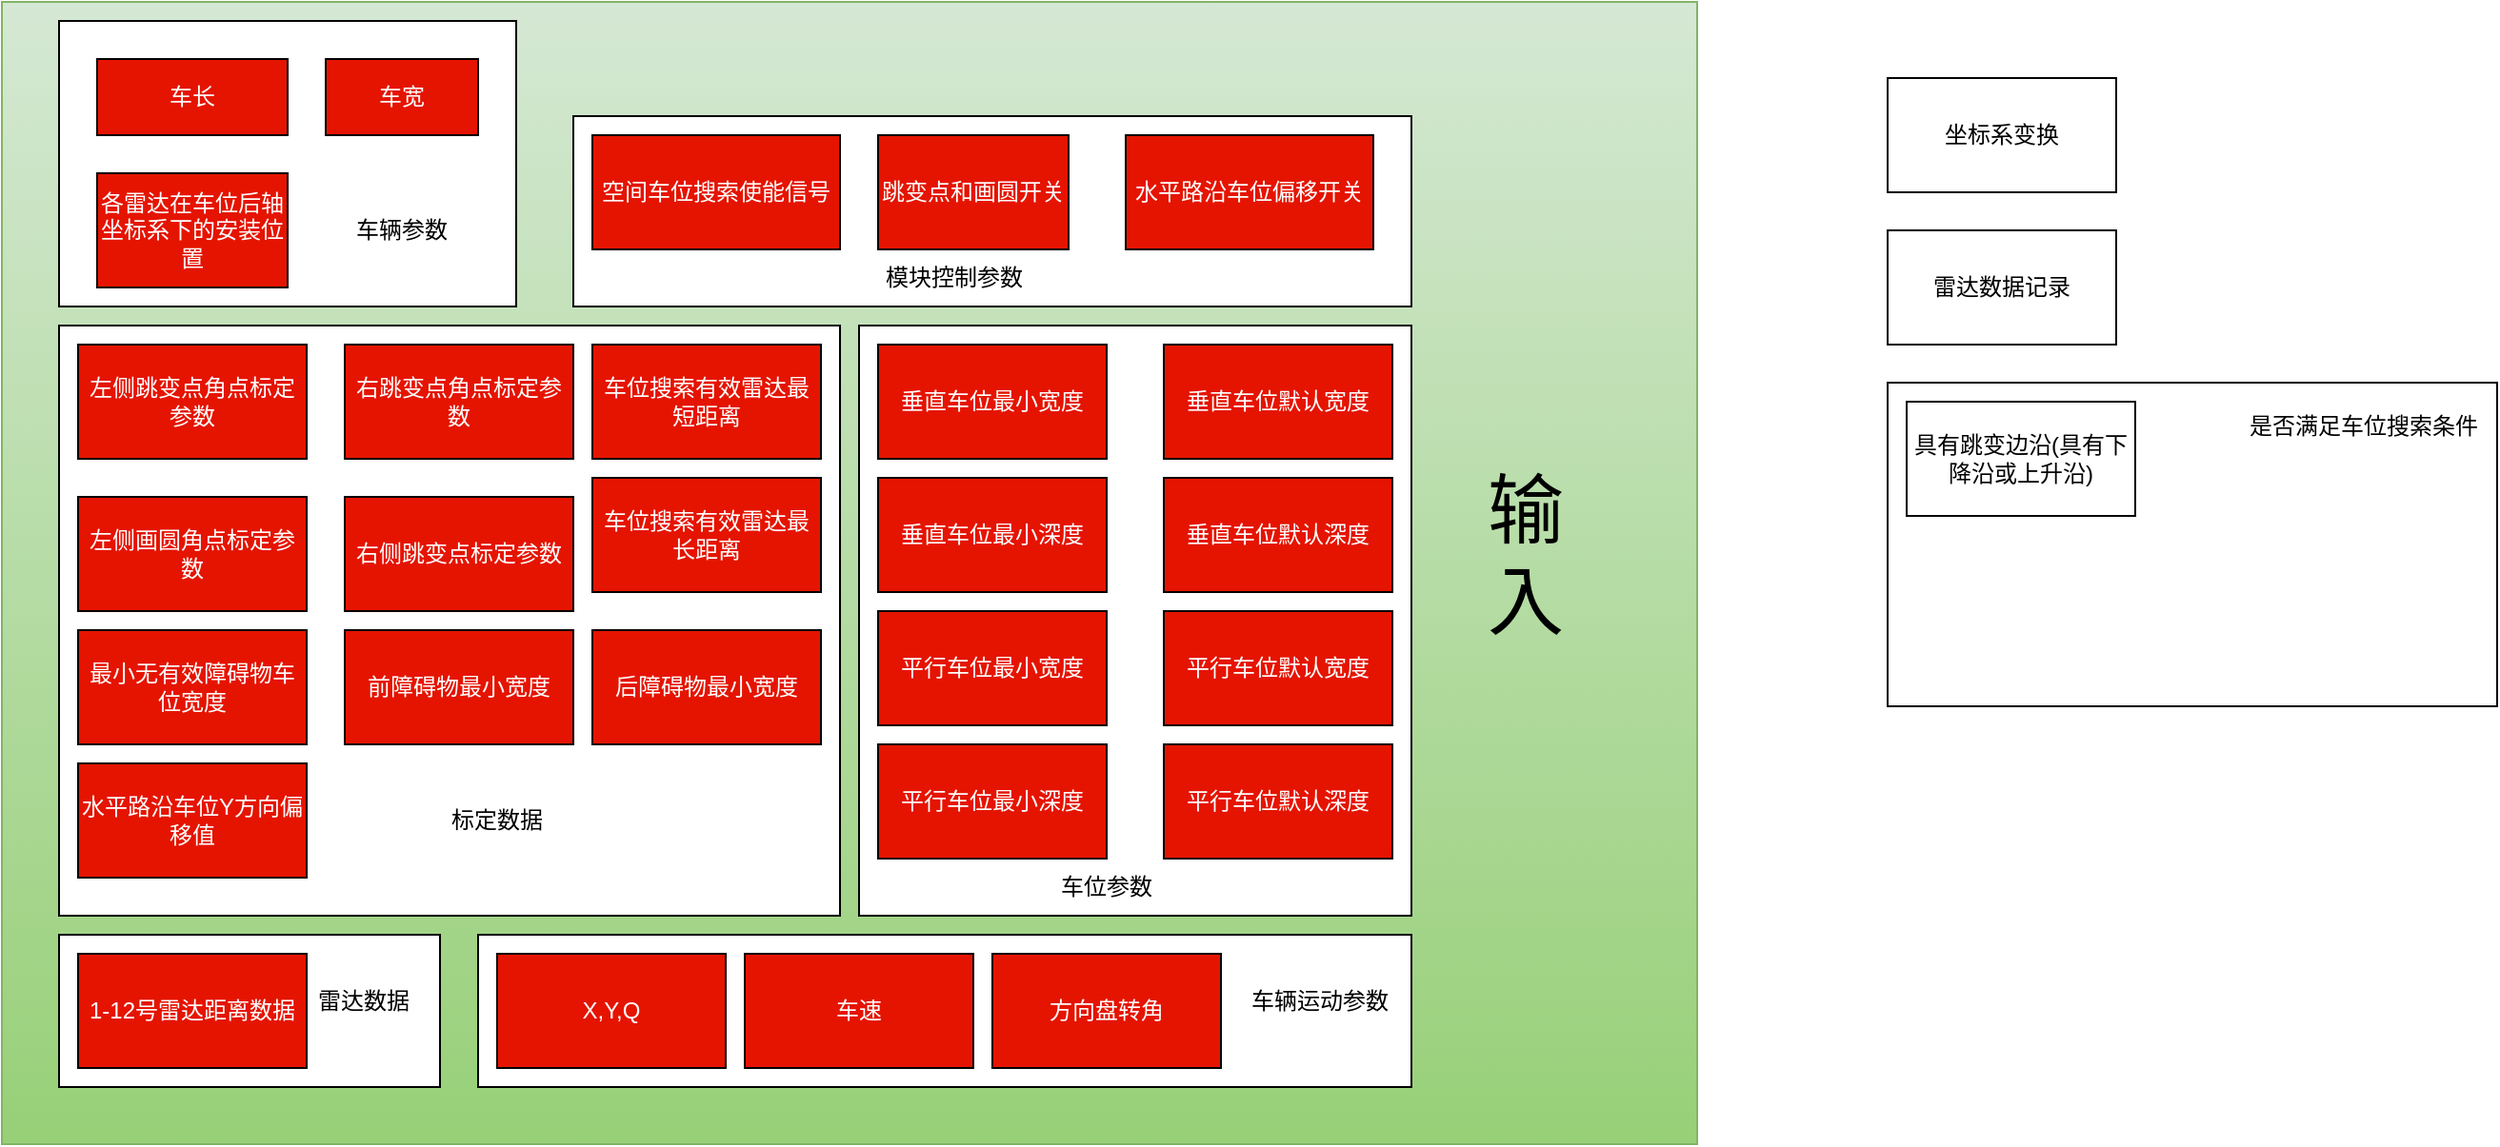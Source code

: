 <mxfile version="21.0.6" type="github" pages="4">
  <diagram name="空间车位搜索" id="rTubMK2wZoEOYcJF3hK4">
    <mxGraphModel dx="1424" dy="720" grid="1" gridSize="10" guides="1" tooltips="1" connect="1" arrows="1" fold="1" page="1" pageScale="1" pageWidth="827" pageHeight="1169" math="0" shadow="0">
      <root>
        <mxCell id="0" />
        <mxCell id="1" parent="0" />
        <mxCell id="_BkGIYK7mURFWtTrtGZU-67" value="" style="rounded=0;whiteSpace=wrap;html=1;fillColor=#d5e8d4;strokeColor=#82b366;gradientColor=#97d077;" vertex="1" parent="1">
          <mxGeometry x="210" width="890" height="600" as="geometry" />
        </mxCell>
        <mxCell id="_BkGIYK7mURFWtTrtGZU-66" value="" style="group" vertex="1" connectable="0" parent="1">
          <mxGeometry x="240" y="10" width="710" height="560" as="geometry" />
        </mxCell>
        <mxCell id="_BkGIYK7mURFWtTrtGZU-1" value="" style="rounded=0;whiteSpace=wrap;html=1;" vertex="1" parent="_BkGIYK7mURFWtTrtGZU-66">
          <mxGeometry width="240" height="150" as="geometry" />
        </mxCell>
        <mxCell id="_BkGIYK7mURFWtTrtGZU-8" value="车长" style="rounded=0;whiteSpace=wrap;html=1;fillColor=#e51400;fontColor=#ffffff;strokeColor=default;strokeWidth=1;" vertex="1" parent="_BkGIYK7mURFWtTrtGZU-66">
          <mxGeometry x="20" y="20" width="100" height="40" as="geometry" />
        </mxCell>
        <mxCell id="_BkGIYK7mURFWtTrtGZU-9" value="车宽" style="rounded=0;whiteSpace=wrap;html=1;fillColor=#e51400;fontColor=#ffffff;strokeColor=#000000;strokeWidth=1;" vertex="1" parent="_BkGIYK7mURFWtTrtGZU-66">
          <mxGeometry x="140" y="20" width="80" height="40" as="geometry" />
        </mxCell>
        <mxCell id="_BkGIYK7mURFWtTrtGZU-10" value="各雷达在车位后轴坐标系下的安装位置" style="rounded=0;whiteSpace=wrap;html=1;fillColor=#e51400;fontColor=#ffffff;strokeColor=#000000;" vertex="1" parent="_BkGIYK7mURFWtTrtGZU-66">
          <mxGeometry x="20" y="80" width="100" height="60" as="geometry" />
        </mxCell>
        <mxCell id="_BkGIYK7mURFWtTrtGZU-11" value="车辆参数" style="text;html=1;strokeColor=none;fillColor=none;align=center;verticalAlign=middle;whiteSpace=wrap;rounded=0;" vertex="1" parent="_BkGIYK7mURFWtTrtGZU-66">
          <mxGeometry x="150" y="95" width="60" height="30" as="geometry" />
        </mxCell>
        <mxCell id="_BkGIYK7mURFWtTrtGZU-58" value="" style="group" vertex="1" connectable="0" parent="_BkGIYK7mURFWtTrtGZU-66">
          <mxGeometry x="270" y="50" width="440" height="100" as="geometry" />
        </mxCell>
        <mxCell id="_BkGIYK7mURFWtTrtGZU-2" value="" style="rounded=0;whiteSpace=wrap;html=1;" vertex="1" parent="_BkGIYK7mURFWtTrtGZU-58">
          <mxGeometry width="440" height="100" as="geometry" />
        </mxCell>
        <mxCell id="_BkGIYK7mURFWtTrtGZU-12" value="空间车位搜索使能信号" style="rounded=0;whiteSpace=wrap;html=1;fillColor=#e51400;fontColor=#ffffff;strokeColor=#000000;" vertex="1" parent="_BkGIYK7mURFWtTrtGZU-58">
          <mxGeometry x="10" y="10" width="130" height="60" as="geometry" />
        </mxCell>
        <mxCell id="_BkGIYK7mURFWtTrtGZU-13" value="模块控制参数" style="text;html=1;strokeColor=none;fillColor=none;align=center;verticalAlign=middle;whiteSpace=wrap;rounded=0;" vertex="1" parent="_BkGIYK7mURFWtTrtGZU-58">
          <mxGeometry x="160" y="70" width="80" height="30" as="geometry" />
        </mxCell>
        <mxCell id="_BkGIYK7mURFWtTrtGZU-15" value="跳变点和画圆开关" style="rounded=0;whiteSpace=wrap;html=1;fillColor=#e51400;fontColor=#ffffff;strokeColor=#000000;" vertex="1" parent="_BkGIYK7mURFWtTrtGZU-58">
          <mxGeometry x="160" y="10" width="100" height="60" as="geometry" />
        </mxCell>
        <mxCell id="_BkGIYK7mURFWtTrtGZU-28" value="水平路沿车位偏移开关" style="rounded=0;whiteSpace=wrap;html=1;fillColor=#e51400;fontColor=#ffffff;strokeColor=#000000;" vertex="1" parent="_BkGIYK7mURFWtTrtGZU-58">
          <mxGeometry x="290" y="10" width="130" height="60" as="geometry" />
        </mxCell>
        <mxCell id="_BkGIYK7mURFWtTrtGZU-59" value="" style="group" vertex="1" connectable="0" parent="_BkGIYK7mURFWtTrtGZU-66">
          <mxGeometry y="160" width="410" height="310" as="geometry" />
        </mxCell>
        <mxCell id="_BkGIYK7mURFWtTrtGZU-19" value="" style="rounded=0;whiteSpace=wrap;html=1;" vertex="1" parent="_BkGIYK7mURFWtTrtGZU-59">
          <mxGeometry width="410" height="310" as="geometry" />
        </mxCell>
        <mxCell id="_BkGIYK7mURFWtTrtGZU-14" value="左侧跳变点角点标定参数" style="rounded=0;whiteSpace=wrap;html=1;fillColor=#e51400;fontColor=#ffffff;strokeColor=#000000;" vertex="1" parent="_BkGIYK7mURFWtTrtGZU-59">
          <mxGeometry x="10" y="10" width="120" height="60" as="geometry" />
        </mxCell>
        <mxCell id="_BkGIYK7mURFWtTrtGZU-16" value="右跳变点角点标定参数" style="rounded=0;whiteSpace=wrap;html=1;fillColor=#e51400;fontColor=#ffffff;strokeColor=#000000;" vertex="1" parent="_BkGIYK7mURFWtTrtGZU-59">
          <mxGeometry x="150" y="10" width="120" height="60" as="geometry" />
        </mxCell>
        <mxCell id="_BkGIYK7mURFWtTrtGZU-17" value="左侧画圆角点标定参数" style="rounded=0;whiteSpace=wrap;html=1;fillColor=#e51400;fontColor=#ffffff;strokeColor=#000000;" vertex="1" parent="_BkGIYK7mURFWtTrtGZU-59">
          <mxGeometry x="10" y="90" width="120" height="60" as="geometry" />
        </mxCell>
        <mxCell id="_BkGIYK7mURFWtTrtGZU-18" value="右侧跳变点标定参数" style="rounded=0;whiteSpace=wrap;html=1;fillColor=#e51400;fontColor=#ffffff;strokeColor=#000000;" vertex="1" parent="_BkGIYK7mURFWtTrtGZU-59">
          <mxGeometry x="150" y="90" width="120" height="60" as="geometry" />
        </mxCell>
        <mxCell id="_BkGIYK7mURFWtTrtGZU-20" value="标定数据" style="text;html=1;strokeColor=none;fillColor=none;align=center;verticalAlign=middle;whiteSpace=wrap;rounded=0;" vertex="1" parent="_BkGIYK7mURFWtTrtGZU-59">
          <mxGeometry x="200" y="245" width="60" height="30" as="geometry" />
        </mxCell>
        <mxCell id="_BkGIYK7mURFWtTrtGZU-23" value="最小无有效障碍物车位宽度" style="rounded=0;whiteSpace=wrap;html=1;fillColor=#e51400;fontColor=#ffffff;strokeColor=#000000;" vertex="1" parent="_BkGIYK7mURFWtTrtGZU-59">
          <mxGeometry x="10" y="160" width="120" height="60" as="geometry" />
        </mxCell>
        <mxCell id="_BkGIYK7mURFWtTrtGZU-24" value="前障碍物最小宽度" style="rounded=0;whiteSpace=wrap;html=1;fillColor=#e51400;fontColor=#ffffff;strokeColor=#000000;" vertex="1" parent="_BkGIYK7mURFWtTrtGZU-59">
          <mxGeometry x="150" y="160" width="120" height="60" as="geometry" />
        </mxCell>
        <mxCell id="_BkGIYK7mURFWtTrtGZU-25" value="后障碍物最小宽度" style="rounded=0;whiteSpace=wrap;html=1;fillColor=#e51400;fontColor=#ffffff;strokeColor=#000000;" vertex="1" parent="_BkGIYK7mURFWtTrtGZU-59">
          <mxGeometry x="280" y="160" width="120" height="60" as="geometry" />
        </mxCell>
        <mxCell id="_BkGIYK7mURFWtTrtGZU-26" value="车位搜索有效雷达最短距离" style="rounded=0;whiteSpace=wrap;html=1;fillColor=#e51400;fontColor=#ffffff;strokeColor=#000000;" vertex="1" parent="_BkGIYK7mURFWtTrtGZU-59">
          <mxGeometry x="280" y="10" width="120" height="60" as="geometry" />
        </mxCell>
        <mxCell id="_BkGIYK7mURFWtTrtGZU-27" value="车位搜索有效雷达最长距离" style="rounded=0;whiteSpace=wrap;html=1;fillColor=#e51400;fontColor=#ffffff;strokeColor=#000000;" vertex="1" parent="_BkGIYK7mURFWtTrtGZU-59">
          <mxGeometry x="280" y="80" width="120" height="60" as="geometry" />
        </mxCell>
        <mxCell id="_BkGIYK7mURFWtTrtGZU-30" value="水平路沿车位Y方向偏移值" style="rounded=0;whiteSpace=wrap;html=1;fillColor=#e51400;fontColor=#ffffff;strokeColor=#000000;" vertex="1" parent="_BkGIYK7mURFWtTrtGZU-59">
          <mxGeometry x="10" y="230" width="120" height="60" as="geometry" />
        </mxCell>
        <mxCell id="_BkGIYK7mURFWtTrtGZU-44" value="" style="rounded=0;whiteSpace=wrap;html=1;" vertex="1" parent="_BkGIYK7mURFWtTrtGZU-66">
          <mxGeometry x="420" y="160" width="290" height="310" as="geometry" />
        </mxCell>
        <mxCell id="_BkGIYK7mURFWtTrtGZU-32" value="垂直车位最小宽度" style="rounded=0;whiteSpace=wrap;html=1;fillColor=#e51400;fontColor=#ffffff;strokeColor=#000000;" vertex="1" parent="_BkGIYK7mURFWtTrtGZU-66">
          <mxGeometry x="430" y="170" width="120" height="60" as="geometry" />
        </mxCell>
        <mxCell id="_BkGIYK7mURFWtTrtGZU-34" value="垂直车位默认宽度" style="rounded=0;whiteSpace=wrap;html=1;fillColor=#e51400;fontColor=#ffffff;strokeColor=#000000;" vertex="1" parent="_BkGIYK7mURFWtTrtGZU-66">
          <mxGeometry x="580" y="170" width="120" height="60" as="geometry" />
        </mxCell>
        <mxCell id="_BkGIYK7mURFWtTrtGZU-35" value="平行车位最小宽度" style="rounded=0;whiteSpace=wrap;html=1;fillColor=#e51400;fontColor=#ffffff;strokeColor=#000000;" vertex="1" parent="_BkGIYK7mURFWtTrtGZU-66">
          <mxGeometry x="430" y="310" width="120" height="60" as="geometry" />
        </mxCell>
        <mxCell id="_BkGIYK7mURFWtTrtGZU-36" value="平行车位最小深度" style="rounded=0;whiteSpace=wrap;html=1;fillColor=#e51400;fontColor=#ffffff;strokeColor=#000000;" vertex="1" parent="_BkGIYK7mURFWtTrtGZU-66">
          <mxGeometry x="430" y="380" width="120" height="60" as="geometry" />
        </mxCell>
        <mxCell id="_BkGIYK7mURFWtTrtGZU-38" value="平行车位默认宽度" style="rounded=0;whiteSpace=wrap;html=1;fillColor=#e51400;fontColor=#ffffff;strokeColor=#000000;" vertex="1" parent="_BkGIYK7mURFWtTrtGZU-66">
          <mxGeometry x="580" y="310" width="120" height="60" as="geometry" />
        </mxCell>
        <mxCell id="_BkGIYK7mURFWtTrtGZU-40" value="平行车位默认深度" style="rounded=0;whiteSpace=wrap;html=1;fillColor=#e51400;fontColor=#ffffff;strokeColor=#000000;" vertex="1" parent="_BkGIYK7mURFWtTrtGZU-66">
          <mxGeometry x="580" y="380" width="120" height="60" as="geometry" />
        </mxCell>
        <mxCell id="_BkGIYK7mURFWtTrtGZU-41" value="垂直车位默认深度" style="rounded=0;whiteSpace=wrap;html=1;fillColor=#e51400;fontColor=#ffffff;strokeColor=#000000;" vertex="1" parent="_BkGIYK7mURFWtTrtGZU-66">
          <mxGeometry x="580" y="240" width="120" height="60" as="geometry" />
        </mxCell>
        <mxCell id="_BkGIYK7mURFWtTrtGZU-43" value="垂直车位最小深度" style="rounded=0;whiteSpace=wrap;html=1;fillColor=#e51400;fontColor=#ffffff;strokeColor=#000000;" vertex="1" parent="_BkGIYK7mURFWtTrtGZU-66">
          <mxGeometry x="430" y="240" width="120" height="60" as="geometry" />
        </mxCell>
        <mxCell id="_BkGIYK7mURFWtTrtGZU-45" value="车位参数" style="text;html=1;strokeColor=none;fillColor=none;align=center;verticalAlign=middle;whiteSpace=wrap;rounded=0;" vertex="1" parent="_BkGIYK7mURFWtTrtGZU-66">
          <mxGeometry x="520" y="440" width="60" height="30" as="geometry" />
        </mxCell>
        <mxCell id="_BkGIYK7mURFWtTrtGZU-64" value="" style="group" vertex="1" connectable="0" parent="_BkGIYK7mURFWtTrtGZU-66">
          <mxGeometry x="220" y="480" width="490" height="80" as="geometry" />
        </mxCell>
        <mxCell id="_BkGIYK7mURFWtTrtGZU-56" value="" style="rounded=0;whiteSpace=wrap;html=1;" vertex="1" parent="_BkGIYK7mURFWtTrtGZU-64">
          <mxGeometry width="490" height="80" as="geometry" />
        </mxCell>
        <mxCell id="_BkGIYK7mURFWtTrtGZU-53" value="X,Y,Q" style="rounded=0;whiteSpace=wrap;html=1;fillColor=#e51400;fontColor=#ffffff;strokeColor=#000000;" vertex="1" parent="_BkGIYK7mURFWtTrtGZU-64">
          <mxGeometry x="10" y="10" width="120" height="60" as="geometry" />
        </mxCell>
        <mxCell id="_BkGIYK7mURFWtTrtGZU-54" value="车速" style="rounded=0;whiteSpace=wrap;html=1;fillColor=#e51400;fontColor=#ffffff;strokeColor=#000000;" vertex="1" parent="_BkGIYK7mURFWtTrtGZU-64">
          <mxGeometry x="140" y="10" width="120" height="60" as="geometry" />
        </mxCell>
        <mxCell id="_BkGIYK7mURFWtTrtGZU-55" value="方向盘转角" style="rounded=0;whiteSpace=wrap;html=1;fillColor=#e51400;fontColor=#ffffff;strokeColor=#000000;" vertex="1" parent="_BkGIYK7mURFWtTrtGZU-64">
          <mxGeometry x="270" y="10" width="120" height="60" as="geometry" />
        </mxCell>
        <mxCell id="_BkGIYK7mURFWtTrtGZU-57" value="车辆运动参数" style="text;html=1;strokeColor=none;fillColor=none;align=center;verticalAlign=middle;whiteSpace=wrap;rounded=0;" vertex="1" parent="_BkGIYK7mURFWtTrtGZU-64">
          <mxGeometry x="394" y="20" width="96" height="30" as="geometry" />
        </mxCell>
        <mxCell id="_BkGIYK7mURFWtTrtGZU-65" value="" style="group" vertex="1" connectable="0" parent="_BkGIYK7mURFWtTrtGZU-66">
          <mxGeometry y="480" width="200" height="80" as="geometry" />
        </mxCell>
        <mxCell id="_BkGIYK7mURFWtTrtGZU-49" value="" style="rounded=0;whiteSpace=wrap;html=1;" vertex="1" parent="_BkGIYK7mURFWtTrtGZU-65">
          <mxGeometry width="200" height="80" as="geometry" />
        </mxCell>
        <mxCell id="_BkGIYK7mURFWtTrtGZU-47" value="1-12号雷达距离数据" style="rounded=0;whiteSpace=wrap;html=1;fillColor=#e51400;fontColor=#ffffff;strokeColor=#000000;" vertex="1" parent="_BkGIYK7mURFWtTrtGZU-65">
          <mxGeometry x="10" y="10" width="120" height="60" as="geometry" />
        </mxCell>
        <mxCell id="_BkGIYK7mURFWtTrtGZU-50" value="雷达数据" style="text;html=1;strokeColor=none;fillColor=none;align=center;verticalAlign=middle;whiteSpace=wrap;rounded=0;" vertex="1" parent="_BkGIYK7mURFWtTrtGZU-65">
          <mxGeometry x="130" y="20" width="60" height="30" as="geometry" />
        </mxCell>
        <mxCell id="_BkGIYK7mURFWtTrtGZU-68" value="&lt;font style=&quot;font-size: 40px;&quot;&gt;输入&lt;br&gt;&lt;/font&gt;" style="text;html=1;strokeColor=none;fillColor=none;align=center;verticalAlign=middle;whiteSpace=wrap;rounded=0;" vertex="1" parent="1">
          <mxGeometry x="980" y="275" width="60" height="30" as="geometry" />
        </mxCell>
        <mxCell id="_BkGIYK7mURFWtTrtGZU-70" value="坐标系变换" style="rounded=0;whiteSpace=wrap;html=1;" vertex="1" parent="1">
          <mxGeometry x="1200" y="40" width="120" height="60" as="geometry" />
        </mxCell>
        <mxCell id="_BkGIYK7mURFWtTrtGZU-71" value="雷达数据记录" style="rounded=0;whiteSpace=wrap;html=1;" vertex="1" parent="1">
          <mxGeometry x="1200" y="120" width="120" height="60" as="geometry" />
        </mxCell>
        <mxCell id="_BkGIYK7mURFWtTrtGZU-72" value="" style="rounded=0;whiteSpace=wrap;html=1;" vertex="1" parent="1">
          <mxGeometry x="1200" y="200" width="320" height="170" as="geometry" />
        </mxCell>
        <mxCell id="_BkGIYK7mURFWtTrtGZU-74" value="具有跳变边沿(具有下降沿或上升沿)" style="rounded=0;whiteSpace=wrap;html=1;" vertex="1" parent="1">
          <mxGeometry x="1210" y="210" width="120" height="60" as="geometry" />
        </mxCell>
        <mxCell id="_BkGIYK7mURFWtTrtGZU-75" value="是否满足车位搜索条件" style="text;html=1;strokeColor=none;fillColor=none;align=center;verticalAlign=middle;whiteSpace=wrap;rounded=0;" vertex="1" parent="1">
          <mxGeometry x="1380" y="200" width="140" height="45" as="geometry" />
        </mxCell>
      </root>
    </mxGraphModel>
  </diagram>
  <diagram id="wIggkck0ZkFo2g9gGhRl" name="一级融合">
    <mxGraphModel dx="1210" dy="612" grid="1" gridSize="10" guides="1" tooltips="1" connect="1" arrows="1" fold="1" page="1" pageScale="1" pageWidth="827" pageHeight="1169" math="0" shadow="0">
      <root>
        <mxCell id="0" />
        <mxCell id="1" parent="0" />
      </root>
    </mxGraphModel>
  </diagram>
  <diagram id="Kwn7oyu2T2cvSMA2chV_" name="二级融合">
    <mxGraphModel dx="1210" dy="612" grid="1" gridSize="10" guides="1" tooltips="1" connect="1" arrows="1" fold="1" page="1" pageScale="1" pageWidth="827" pageHeight="1169" math="0" shadow="0">
      <root>
        <mxCell id="0" />
        <mxCell id="1" parent="0" />
      </root>
    </mxGraphModel>
  </diagram>
  <diagram id="yD4RO-0tTq7VEkZo4QJI" name="视觉预处理">
    <mxGraphModel dx="1210" dy="612" grid="1" gridSize="10" guides="1" tooltips="1" connect="1" arrows="1" fold="1" page="1" pageScale="1" pageWidth="827" pageHeight="1169" math="0" shadow="0">
      <root>
        <mxCell id="0" />
        <mxCell id="1" parent="0" />
      </root>
    </mxGraphModel>
  </diagram>
</mxfile>
